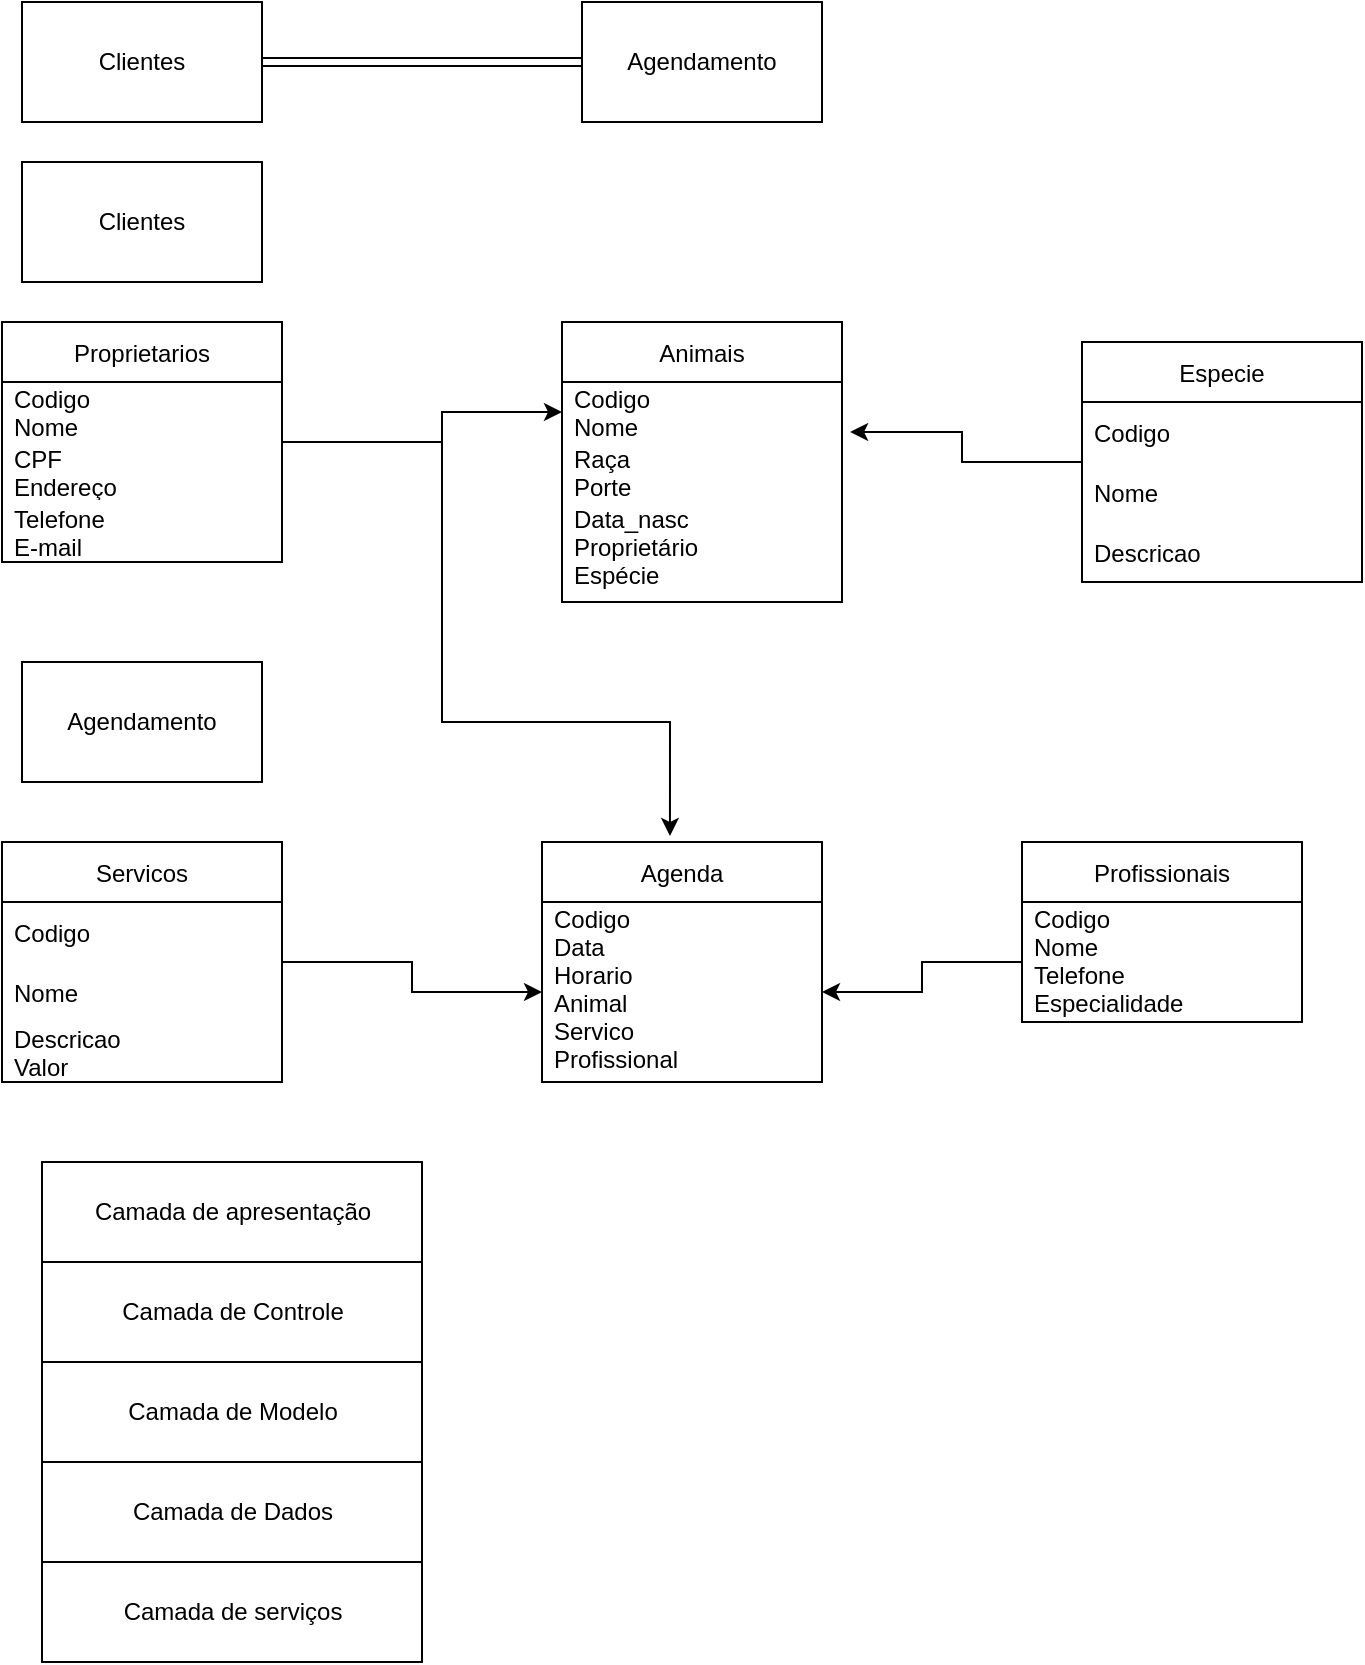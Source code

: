 <mxfile version="17.1.1" type="github"><diagram id="0D4K3PMemVDZeAUkk5eV" name="Page-1"><mxGraphModel dx="1342" dy="614" grid="1" gridSize="10" guides="1" tooltips="1" connect="1" arrows="1" fold="1" page="1" pageScale="1" pageWidth="827" pageHeight="1169" math="0" shadow="0"><root><mxCell id="0"/><mxCell id="1" parent="0"/><mxCell id="md96-QjRI4XAB1BavZWm-66" style="edgeStyle=orthogonalEdgeStyle;rounded=0;orthogonalLoop=1;jettySize=auto;html=1;entryX=0;entryY=0.5;entryDx=0;entryDy=0;shape=link;" edge="1" parent="1" source="md96-QjRI4XAB1BavZWm-1" target="md96-QjRI4XAB1BavZWm-2"><mxGeometry relative="1" as="geometry"/></mxCell><mxCell id="md96-QjRI4XAB1BavZWm-1" value="Clientes&lt;br&gt;" style="rounded=0;whiteSpace=wrap;html=1;" vertex="1" parent="1"><mxGeometry x="60" y="20" width="120" height="60" as="geometry"/></mxCell><mxCell id="md96-QjRI4XAB1BavZWm-2" value="Agendamento" style="rounded=0;whiteSpace=wrap;html=1;" vertex="1" parent="1"><mxGeometry x="340" y="20" width="120" height="60" as="geometry"/></mxCell><mxCell id="md96-QjRI4XAB1BavZWm-58" style="edgeStyle=orthogonalEdgeStyle;rounded=0;orthogonalLoop=1;jettySize=auto;html=1;entryX=0.457;entryY=-0.025;entryDx=0;entryDy=0;entryPerimeter=0;" edge="1" parent="1" source="md96-QjRI4XAB1BavZWm-3" target="md96-QjRI4XAB1BavZWm-17"><mxGeometry relative="1" as="geometry"><Array as="points"><mxPoint x="270" y="240"/><mxPoint x="270" y="380"/><mxPoint x="384" y="380"/></Array></mxGeometry></mxCell><mxCell id="md96-QjRI4XAB1BavZWm-61" style="edgeStyle=orthogonalEdgeStyle;rounded=0;orthogonalLoop=1;jettySize=auto;html=1;" edge="1" parent="1" source="md96-QjRI4XAB1BavZWm-3" target="md96-QjRI4XAB1BavZWm-9"><mxGeometry relative="1" as="geometry"><Array as="points"><mxPoint x="270" y="240"/><mxPoint x="270" y="225"/></Array></mxGeometry></mxCell><mxCell id="md96-QjRI4XAB1BavZWm-3" value="Proprietarios" style="swimlane;fontStyle=0;childLayout=stackLayout;horizontal=1;startSize=30;horizontalStack=0;resizeParent=1;resizeParentMax=0;resizeLast=0;collapsible=1;marginBottom=0;" vertex="1" parent="1"><mxGeometry x="50" y="180" width="140" height="120" as="geometry"/></mxCell><mxCell id="md96-QjRI4XAB1BavZWm-4" value="Codigo&#10;Nome" style="text;strokeColor=none;fillColor=none;align=left;verticalAlign=middle;spacingLeft=4;spacingRight=4;overflow=hidden;points=[[0,0.5],[1,0.5]];portConstraint=eastwest;rotatable=0;" vertex="1" parent="md96-QjRI4XAB1BavZWm-3"><mxGeometry y="30" width="140" height="30" as="geometry"/></mxCell><mxCell id="md96-QjRI4XAB1BavZWm-5" value="CPF&#10;Endereço" style="text;strokeColor=none;fillColor=none;align=left;verticalAlign=middle;spacingLeft=4;spacingRight=4;overflow=hidden;points=[[0,0.5],[1,0.5]];portConstraint=eastwest;rotatable=0;" vertex="1" parent="md96-QjRI4XAB1BavZWm-3"><mxGeometry y="60" width="140" height="30" as="geometry"/></mxCell><mxCell id="md96-QjRI4XAB1BavZWm-6" value="Telefone&#10;E-mail" style="text;strokeColor=none;fillColor=none;align=left;verticalAlign=middle;spacingLeft=4;spacingRight=4;overflow=hidden;points=[[0,0.5],[1,0.5]];portConstraint=eastwest;rotatable=0;" vertex="1" parent="md96-QjRI4XAB1BavZWm-3"><mxGeometry y="90" width="140" height="30" as="geometry"/></mxCell><mxCell id="md96-QjRI4XAB1BavZWm-8" value="Animais" style="swimlane;fontStyle=0;childLayout=stackLayout;horizontal=1;startSize=30;horizontalStack=0;resizeParent=1;resizeParentMax=0;resizeLast=0;collapsible=1;marginBottom=0;" vertex="1" parent="1"><mxGeometry x="330" y="180" width="140" height="140" as="geometry"/></mxCell><mxCell id="md96-QjRI4XAB1BavZWm-9" value="Codigo&#10;Nome" style="text;strokeColor=none;fillColor=none;align=left;verticalAlign=middle;spacingLeft=4;spacingRight=4;overflow=hidden;points=[[0,0.5],[1,0.5]];portConstraint=eastwest;rotatable=0;" vertex="1" parent="md96-QjRI4XAB1BavZWm-8"><mxGeometry y="30" width="140" height="30" as="geometry"/></mxCell><mxCell id="md96-QjRI4XAB1BavZWm-10" value="Raça&#10;Porte" style="text;strokeColor=none;fillColor=none;align=left;verticalAlign=middle;spacingLeft=4;spacingRight=4;overflow=hidden;points=[[0,0.5],[1,0.5]];portConstraint=eastwest;rotatable=0;" vertex="1" parent="md96-QjRI4XAB1BavZWm-8"><mxGeometry y="60" width="140" height="30" as="geometry"/></mxCell><mxCell id="md96-QjRI4XAB1BavZWm-11" value="Data_nasc&#10;Proprietário&#10;Espécie&#10;" style="text;strokeColor=none;fillColor=none;align=left;verticalAlign=middle;spacingLeft=4;spacingRight=4;overflow=hidden;points=[[0,0.5],[1,0.5]];portConstraint=eastwest;rotatable=0;" vertex="1" parent="md96-QjRI4XAB1BavZWm-8"><mxGeometry y="90" width="140" height="50" as="geometry"/></mxCell><mxCell id="md96-QjRI4XAB1BavZWm-12" value="Agendamento" style="rounded=0;whiteSpace=wrap;html=1;" vertex="1" parent="1"><mxGeometry x="60" y="350" width="120" height="60" as="geometry"/></mxCell><mxCell id="md96-QjRI4XAB1BavZWm-62" style="edgeStyle=orthogonalEdgeStyle;rounded=0;orthogonalLoop=1;jettySize=auto;html=1;entryX=0;entryY=0.5;entryDx=0;entryDy=0;" edge="1" parent="1" source="md96-QjRI4XAB1BavZWm-13" target="md96-QjRI4XAB1BavZWm-18"><mxGeometry relative="1" as="geometry"/></mxCell><mxCell id="md96-QjRI4XAB1BavZWm-13" value="Servicos" style="swimlane;fontStyle=0;childLayout=stackLayout;horizontal=1;startSize=30;horizontalStack=0;resizeParent=1;resizeParentMax=0;resizeLast=0;collapsible=1;marginBottom=0;" vertex="1" parent="1"><mxGeometry x="50" y="440" width="140" height="120" as="geometry"/></mxCell><mxCell id="md96-QjRI4XAB1BavZWm-14" value="Codigo" style="text;strokeColor=none;fillColor=none;align=left;verticalAlign=middle;spacingLeft=4;spacingRight=4;overflow=hidden;points=[[0,0.5],[1,0.5]];portConstraint=eastwest;rotatable=0;" vertex="1" parent="md96-QjRI4XAB1BavZWm-13"><mxGeometry y="30" width="140" height="30" as="geometry"/></mxCell><mxCell id="md96-QjRI4XAB1BavZWm-15" value="Nome" style="text;strokeColor=none;fillColor=none;align=left;verticalAlign=middle;spacingLeft=4;spacingRight=4;overflow=hidden;points=[[0,0.5],[1,0.5]];portConstraint=eastwest;rotatable=0;" vertex="1" parent="md96-QjRI4XAB1BavZWm-13"><mxGeometry y="60" width="140" height="30" as="geometry"/></mxCell><mxCell id="md96-QjRI4XAB1BavZWm-16" value="Descricao&#10;Valor" style="text;strokeColor=none;fillColor=none;align=left;verticalAlign=middle;spacingLeft=4;spacingRight=4;overflow=hidden;points=[[0,0.5],[1,0.5]];portConstraint=eastwest;rotatable=0;" vertex="1" parent="md96-QjRI4XAB1BavZWm-13"><mxGeometry y="90" width="140" height="30" as="geometry"/></mxCell><mxCell id="md96-QjRI4XAB1BavZWm-17" value="Agenda" style="swimlane;fontStyle=0;childLayout=stackLayout;horizontal=1;startSize=30;horizontalStack=0;resizeParent=1;resizeParentMax=0;resizeLast=0;collapsible=1;marginBottom=0;" vertex="1" parent="1"><mxGeometry x="320" y="440" width="140" height="120" as="geometry"/></mxCell><mxCell id="md96-QjRI4XAB1BavZWm-18" value="Codigo&#10;Data&#10;Horario&#10;Animal&#10;Servico&#10;Profissional&#10;" style="text;strokeColor=none;fillColor=none;align=left;verticalAlign=middle;spacingLeft=4;spacingRight=4;overflow=hidden;points=[[0,0.5],[1,0.5]];portConstraint=eastwest;rotatable=0;" vertex="1" parent="md96-QjRI4XAB1BavZWm-17"><mxGeometry y="30" width="140" height="90" as="geometry"/></mxCell><mxCell id="md96-QjRI4XAB1BavZWm-21" value="Profissionais" style="swimlane;fontStyle=0;childLayout=stackLayout;horizontal=1;startSize=30;horizontalStack=0;resizeParent=1;resizeParentMax=0;resizeLast=0;collapsible=1;marginBottom=0;" vertex="1" parent="1"><mxGeometry x="560" y="440" width="140" height="90" as="geometry"/></mxCell><mxCell id="md96-QjRI4XAB1BavZWm-22" value="Codigo&#10;Nome&#10;Telefone&#10;Especialidade&#10;" style="text;strokeColor=none;fillColor=none;align=left;verticalAlign=middle;spacingLeft=4;spacingRight=4;overflow=hidden;points=[[0,0.5],[1,0.5]];portConstraint=eastwest;rotatable=0;" vertex="1" parent="md96-QjRI4XAB1BavZWm-21"><mxGeometry y="30" width="140" height="60" as="geometry"/></mxCell><mxCell id="md96-QjRI4XAB1BavZWm-25" value="Clientes&lt;br&gt;" style="rounded=0;whiteSpace=wrap;html=1;" vertex="1" parent="1"><mxGeometry x="60" y="100" width="120" height="60" as="geometry"/></mxCell><mxCell id="md96-QjRI4XAB1BavZWm-65" style="edgeStyle=orthogonalEdgeStyle;rounded=0;orthogonalLoop=1;jettySize=auto;html=1;entryX=1.029;entryY=0.833;entryDx=0;entryDy=0;entryPerimeter=0;" edge="1" parent="1" source="md96-QjRI4XAB1BavZWm-27" target="md96-QjRI4XAB1BavZWm-9"><mxGeometry relative="1" as="geometry"/></mxCell><mxCell id="md96-QjRI4XAB1BavZWm-27" value="Especie" style="swimlane;fontStyle=0;childLayout=stackLayout;horizontal=1;startSize=30;horizontalStack=0;resizeParent=1;resizeParentMax=0;resizeLast=0;collapsible=1;marginBottom=0;" vertex="1" parent="1"><mxGeometry x="590" y="190" width="140" height="120" as="geometry"/></mxCell><mxCell id="md96-QjRI4XAB1BavZWm-28" value="Codigo" style="text;strokeColor=none;fillColor=none;align=left;verticalAlign=middle;spacingLeft=4;spacingRight=4;overflow=hidden;points=[[0,0.5],[1,0.5]];portConstraint=eastwest;rotatable=0;" vertex="1" parent="md96-QjRI4XAB1BavZWm-27"><mxGeometry y="30" width="140" height="30" as="geometry"/></mxCell><mxCell id="md96-QjRI4XAB1BavZWm-29" value="Nome" style="text;strokeColor=none;fillColor=none;align=left;verticalAlign=middle;spacingLeft=4;spacingRight=4;overflow=hidden;points=[[0,0.5],[1,0.5]];portConstraint=eastwest;rotatable=0;" vertex="1" parent="md96-QjRI4XAB1BavZWm-27"><mxGeometry y="60" width="140" height="30" as="geometry"/></mxCell><mxCell id="md96-QjRI4XAB1BavZWm-30" value="Descricao" style="text;strokeColor=none;fillColor=none;align=left;verticalAlign=middle;spacingLeft=4;spacingRight=4;overflow=hidden;points=[[0,0.5],[1,0.5]];portConstraint=eastwest;rotatable=0;" vertex="1" parent="md96-QjRI4XAB1BavZWm-27"><mxGeometry y="90" width="140" height="30" as="geometry"/></mxCell><mxCell id="md96-QjRI4XAB1BavZWm-51" value="Camada de apresentação" style="html=1;" vertex="1" parent="1"><mxGeometry x="70" y="600" width="190" height="50" as="geometry"/></mxCell><mxCell id="md96-QjRI4XAB1BavZWm-52" value="Camada de Controle" style="html=1;" vertex="1" parent="1"><mxGeometry x="70" y="650" width="190" height="50" as="geometry"/></mxCell><mxCell id="md96-QjRI4XAB1BavZWm-53" value="Camada de Modelo" style="html=1;" vertex="1" parent="1"><mxGeometry x="70" y="700" width="190" height="50" as="geometry"/></mxCell><mxCell id="md96-QjRI4XAB1BavZWm-54" value="Camada de Dados" style="html=1;" vertex="1" parent="1"><mxGeometry x="70" y="750" width="190" height="50" as="geometry"/></mxCell><mxCell id="md96-QjRI4XAB1BavZWm-55" value="Camada de serviços" style="html=1;" vertex="1" parent="1"><mxGeometry x="70" y="800" width="190" height="50" as="geometry"/></mxCell><mxCell id="md96-QjRI4XAB1BavZWm-63" value="" style="edgeStyle=orthogonalEdgeStyle;rounded=0;orthogonalLoop=1;jettySize=auto;html=1;" edge="1" parent="1" source="md96-QjRI4XAB1BavZWm-22" target="md96-QjRI4XAB1BavZWm-18"><mxGeometry relative="1" as="geometry"/></mxCell></root></mxGraphModel></diagram></mxfile>